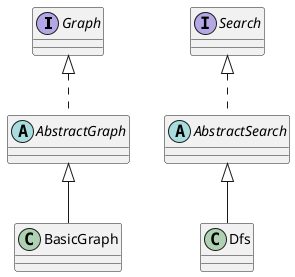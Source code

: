 @startuml package_class_diagram
interface Graph
interface Search
abstract class AbstractGraph
abstract class AbstractSearch
class BasicGraph
class Dfs

Graph  <|.. AbstractGraph
AbstractGraph <|-- BasicGraph
Search <|.. AbstractSearch
AbstractSearch  <|-- Dfs

@enduml